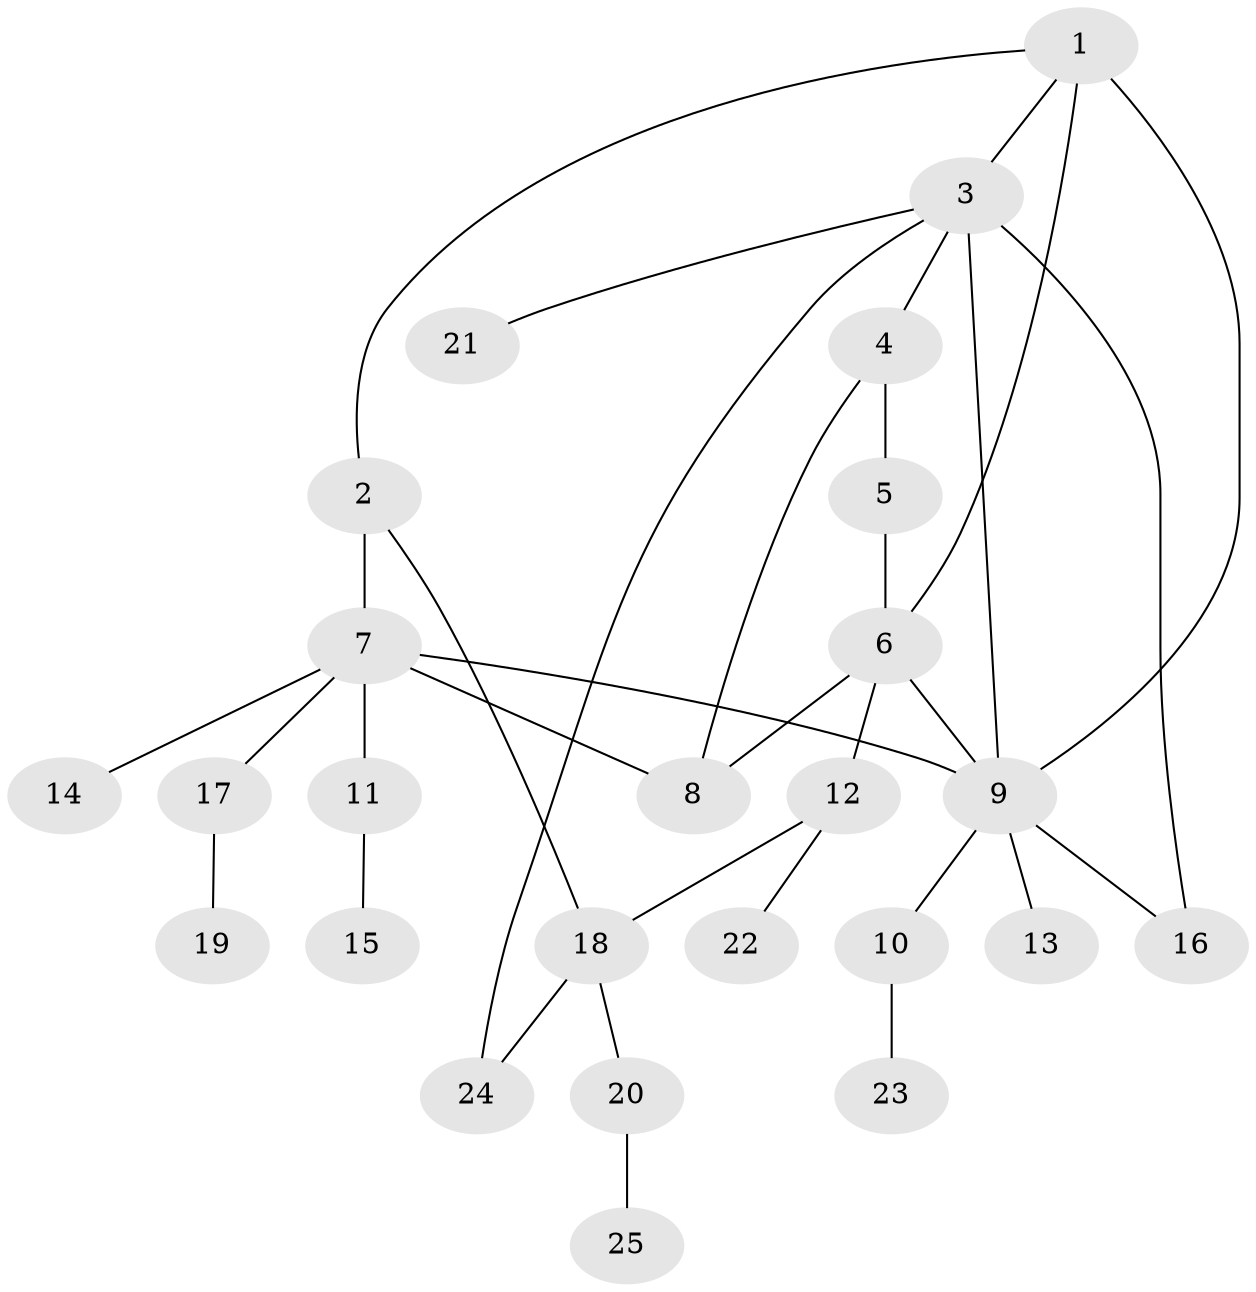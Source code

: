 // original degree distribution, {6: 0.02040816326530612, 4: 0.061224489795918366, 12: 0.02040816326530612, 3: 0.10204081632653061, 5: 0.04081632653061224, 7: 0.02040816326530612, 8: 0.02040816326530612, 1: 0.5306122448979592, 2: 0.1836734693877551}
// Generated by graph-tools (version 1.1) at 2025/37/03/09/25 02:37:31]
// undirected, 25 vertices, 33 edges
graph export_dot {
graph [start="1"]
  node [color=gray90,style=filled];
  1;
  2;
  3;
  4;
  5;
  6;
  7;
  8;
  9;
  10;
  11;
  12;
  13;
  14;
  15;
  16;
  17;
  18;
  19;
  20;
  21;
  22;
  23;
  24;
  25;
  1 -- 2 [weight=1.0];
  1 -- 3 [weight=1.0];
  1 -- 6 [weight=2.0];
  1 -- 9 [weight=1.0];
  2 -- 7 [weight=1.0];
  2 -- 18 [weight=1.0];
  3 -- 4 [weight=1.0];
  3 -- 9 [weight=1.0];
  3 -- 16 [weight=6.0];
  3 -- 21 [weight=1.0];
  3 -- 24 [weight=1.0];
  4 -- 5 [weight=1.0];
  4 -- 8 [weight=1.0];
  5 -- 6 [weight=1.0];
  6 -- 8 [weight=1.0];
  6 -- 9 [weight=1.0];
  6 -- 12 [weight=1.0];
  7 -- 8 [weight=1.0];
  7 -- 9 [weight=1.0];
  7 -- 11 [weight=1.0];
  7 -- 14 [weight=1.0];
  7 -- 17 [weight=1.0];
  9 -- 10 [weight=1.0];
  9 -- 13 [weight=1.0];
  9 -- 16 [weight=1.0];
  10 -- 23 [weight=1.0];
  11 -- 15 [weight=1.0];
  12 -- 18 [weight=1.0];
  12 -- 22 [weight=1.0];
  17 -- 19 [weight=1.0];
  18 -- 20 [weight=1.0];
  18 -- 24 [weight=1.0];
  20 -- 25 [weight=1.0];
}
